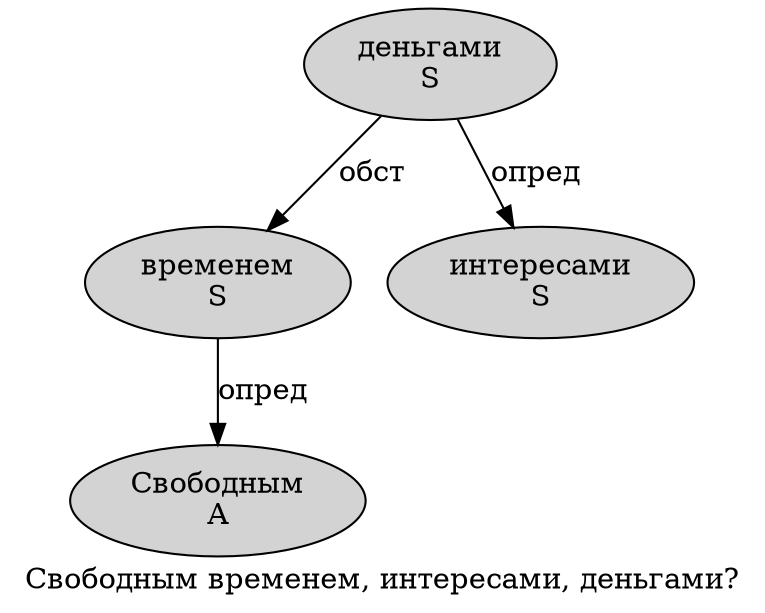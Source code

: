 digraph SENTENCE_1291 {
	graph [label="Свободным временем, интересами, деньгами?"]
	node [style=filled]
		0 [label="Свободным
A" color="" fillcolor=lightgray penwidth=1 shape=ellipse]
		1 [label="временем
S" color="" fillcolor=lightgray penwidth=1 shape=ellipse]
		3 [label="интересами
S" color="" fillcolor=lightgray penwidth=1 shape=ellipse]
		5 [label="деньгами
S" color="" fillcolor=lightgray penwidth=1 shape=ellipse]
			1 -> 0 [label="опред"]
			5 -> 1 [label="обст"]
			5 -> 3 [label="опред"]
}